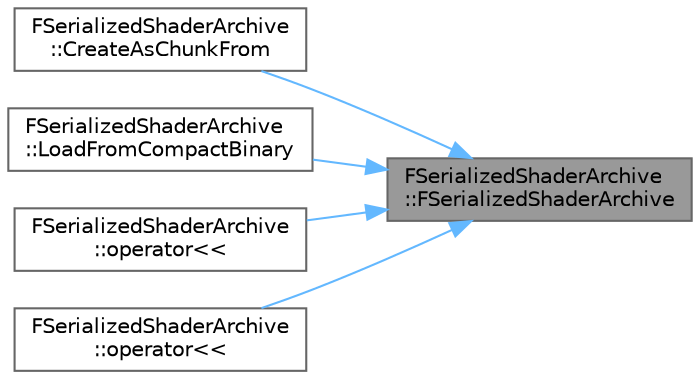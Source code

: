 digraph "FSerializedShaderArchive::FSerializedShaderArchive"
{
 // INTERACTIVE_SVG=YES
 // LATEX_PDF_SIZE
  bgcolor="transparent";
  edge [fontname=Helvetica,fontsize=10,labelfontname=Helvetica,labelfontsize=10];
  node [fontname=Helvetica,fontsize=10,shape=box,height=0.2,width=0.4];
  rankdir="RL";
  Node1 [id="Node000001",label="FSerializedShaderArchive\l::FSerializedShaderArchive",height=0.2,width=0.4,color="gray40", fillcolor="grey60", style="filled", fontcolor="black",tooltip=" "];
  Node1 -> Node2 [id="edge1_Node000001_Node000002",dir="back",color="steelblue1",style="solid",tooltip=" "];
  Node2 [id="Node000002",label="FSerializedShaderArchive\l::CreateAsChunkFrom",height=0.2,width=0.4,color="grey40", fillcolor="white", style="filled",URL="$d1/db1/classFSerializedShaderArchive.html#a211caea8dc40998a0b40c5e7823b40a8",tooltip=" "];
  Node1 -> Node3 [id="edge2_Node000001_Node000003",dir="back",color="steelblue1",style="solid",tooltip=" "];
  Node3 [id="Node000003",label="FSerializedShaderArchive\l::LoadFromCompactBinary",height=0.2,width=0.4,color="grey40", fillcolor="white", style="filled",URL="$d1/db1/classFSerializedShaderArchive.html#ad597e6cf96e8ac8a2efdd092c0537ee9",tooltip=" "];
  Node1 -> Node4 [id="edge3_Node000001_Node000004",dir="back",color="steelblue1",style="solid",tooltip=" "];
  Node4 [id="Node000004",label="FSerializedShaderArchive\l::operator\<\<",height=0.2,width=0.4,color="grey40", fillcolor="white", style="filled",URL="$d1/db1/classFSerializedShaderArchive.html#af694bdab62b183fec7770e918564752c",tooltip=" "];
  Node1 -> Node5 [id="edge4_Node000001_Node000005",dir="back",color="steelblue1",style="solid",tooltip=" "];
  Node5 [id="Node000005",label="FSerializedShaderArchive\l::operator\<\<",height=0.2,width=0.4,color="grey40", fillcolor="white", style="filled",URL="$d1/db1/classFSerializedShaderArchive.html#a59cef955ea3f5fdb8494a18ae1b24d9c",tooltip=" "];
}
